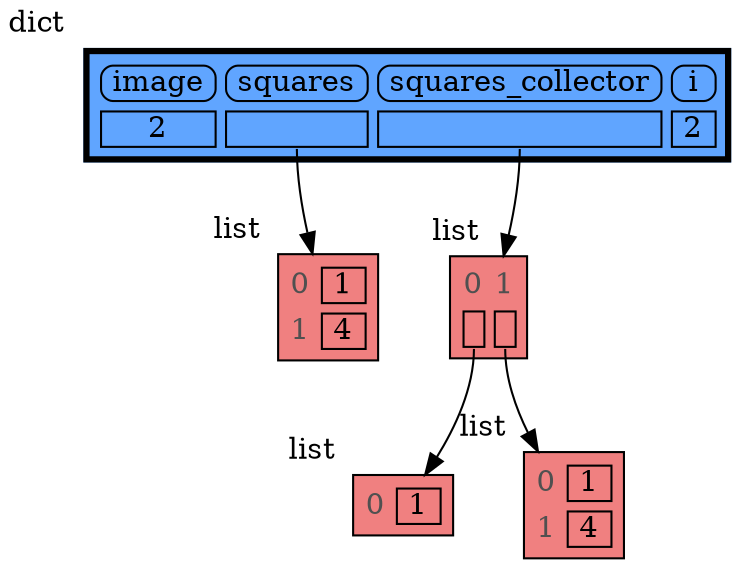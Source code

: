 digraph memory_graph {
	node [shape=plaintext]
	node137149782331968 [label=<
<TABLE BORDER="1" CELLBORDER="1" CELLSPACING="5" CELLPADDING="0" BGCOLOR="lightcoral" PORT="table">
    <TR><TD BORDER="0"><font color="#505050">0</font></TD><TD BORDER="1"> 1 </TD></TR>
    <TR><TD BORDER="0"><font color="#505050">1</font></TD><TD BORDER="1"> 4 </TD></TR>
</TABLE>
> xlabel=list]
	node137149771988288 [label=<
<TABLE BORDER="1" CELLBORDER="1" CELLSPACING="5" CELLPADDING="0" BGCOLOR="lightcoral" PORT="table">
    <TR><TD BORDER="0"><font color="#505050">0</font></TD><TD BORDER="1"> 1 </TD></TR>
</TABLE>
> xlabel=list]
	node137149769580480 [label=<
<TABLE BORDER="1" CELLBORDER="1" CELLSPACING="5" CELLPADDING="0" BGCOLOR="lightcoral" PORT="table">
    <TR><TD BORDER="0"><font color="#505050">0</font></TD><TD BORDER="1"> 1 </TD></TR>
    <TR><TD BORDER="0"><font color="#505050">1</font></TD><TD BORDER="1"> 4 </TD></TR>
</TABLE>
> xlabel=list]
	node137149782330176 [label=<
<TABLE BORDER="1" CELLBORDER="1" CELLSPACING="5" CELLPADDING="0" BGCOLOR="lightcoral" PORT="table">
    <TR><TD BORDER="0"><font color="#505050">0</font></TD><TD BORDER="0"><font color="#505050">1</font></TD></TR>
    <TR><TD BORDER="1" PORT="ref0"> </TD><TD BORDER="1" PORT="ref1"> </TD></TR>
</TABLE>
> xlabel=list]
	node137149782330176:ref0 -> node137149771988288:table [style=solid]
	node137149782330176:ref1 -> node137149769580480:table [style=solid]
	node137149782646464 [label=<
<TABLE BORDER="3" CELLBORDER="1" CELLSPACING="5" CELLPADDING="0" BGCOLOR="#60a5ff" PORT="table">
    <TR><TD BORDER="1" STYLE="ROUNDED"> image </TD><TD BORDER="1" STYLE="ROUNDED"> squares </TD><TD BORDER="1" STYLE="ROUNDED"> squares_collector </TD><TD BORDER="1" STYLE="ROUNDED"> i </TD></TR>
    <TR><TD BORDER="1"> 2 </TD><TD BORDER="1" PORT="ref0"> </TD><TD BORDER="1" PORT="ref1"> </TD><TD BORDER="1"> 2 </TD></TR>
</TABLE>
> xlabel=dict]
	node137149782646464:ref0 -> node137149782331968:table [style=solid]
	node137149782646464:ref1 -> node137149782330176:table [style=solid]
subgraph { rank=same; node137149782331968 -> node137149782330176[weight=10, style=invis]; }
subgraph { rank=same; node137149771988288 -> node137149769580480[weight=10, style=invis]; }
}
